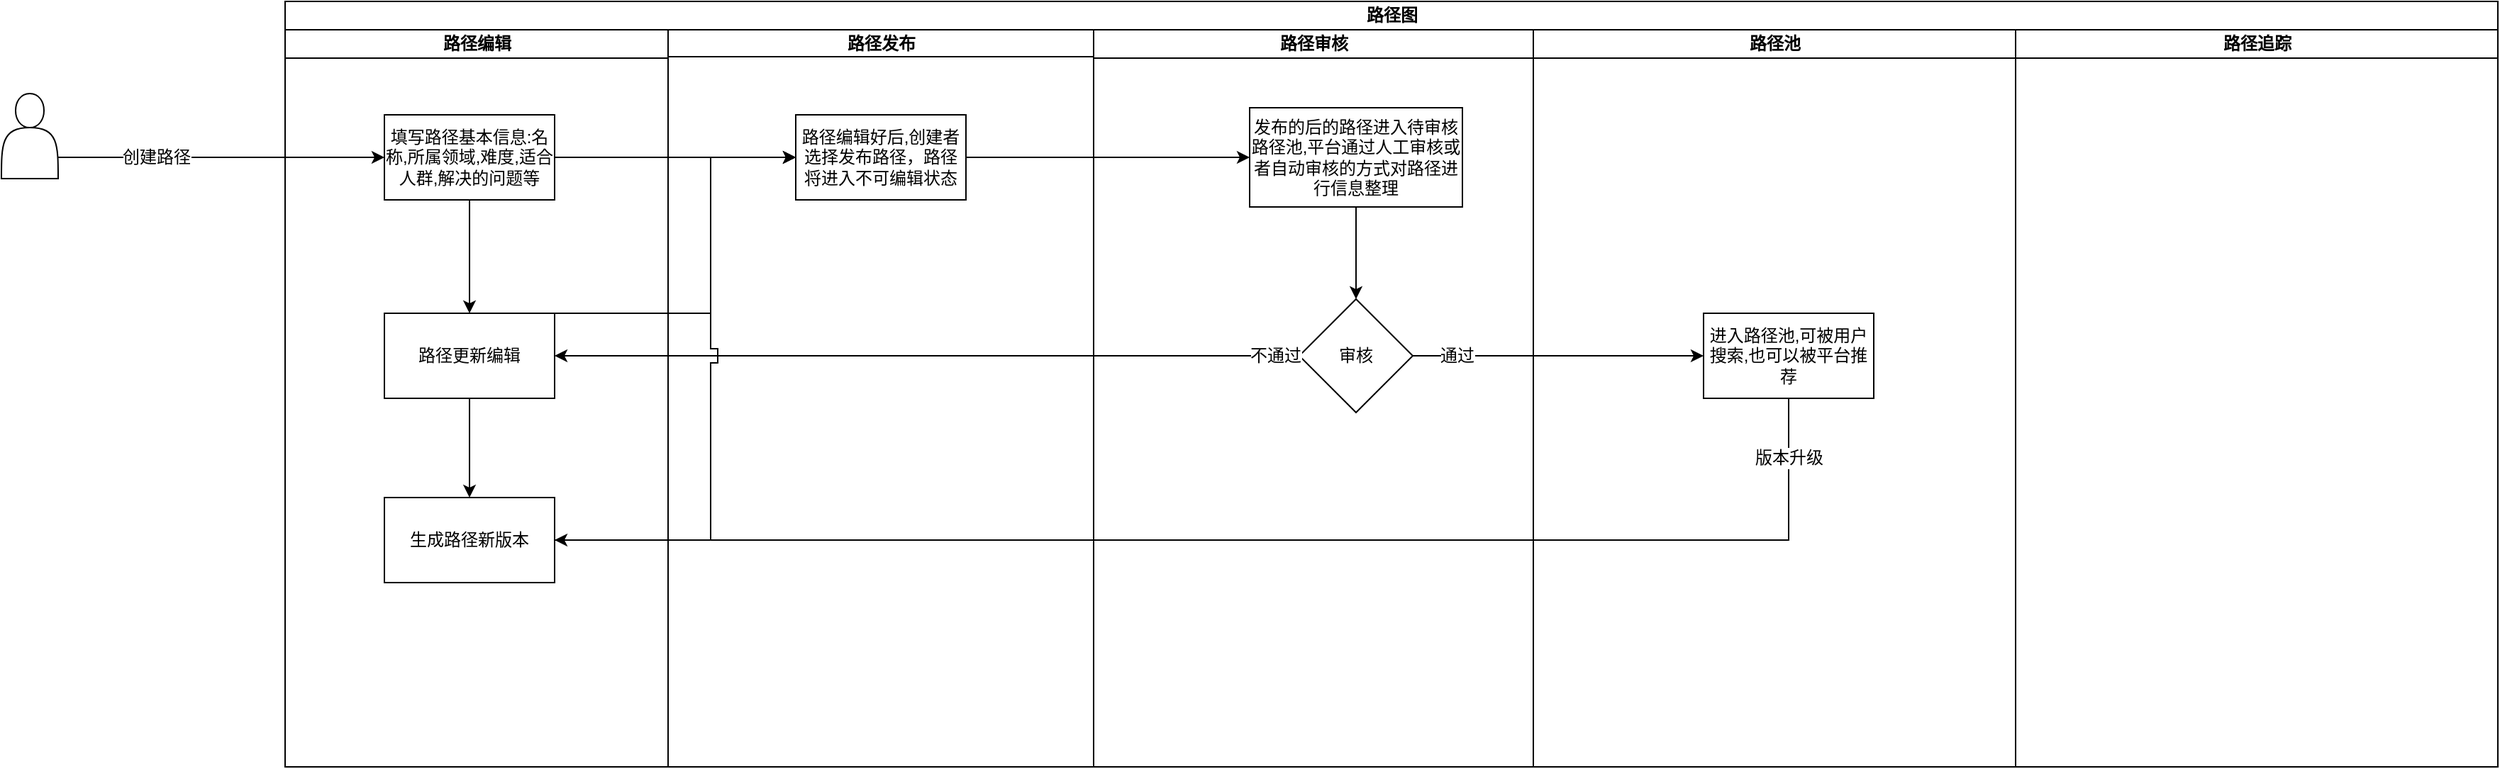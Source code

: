 <mxfile version="10.7.5" type="github"><diagram id="Y3d2bjQpXsiZd7e_Vbnl" name="业务流程图"><mxGraphModel dx="760" dy="548" grid="1" gridSize="10" guides="1" tooltips="1" connect="1" arrows="1" fold="1" page="1" pageScale="1" pageWidth="827" pageHeight="1169" math="0" shadow="0"><root><mxCell id="0"/><mxCell id="1" parent="0"/><mxCell id="p8LNPZyDQQoHtBE9kwxr-2" value="路径图" style="swimlane;html=1;childLayout=stackLayout;resizeParent=1;resizeParentMax=0;startSize=20;horizontal=1;verticalAlign=middle;" vertex="1" parent="1"><mxGeometry x="320" y="60" width="1560" height="540" as="geometry"/></mxCell><mxCell id="p8LNPZyDQQoHtBE9kwxr-4" value="路径编辑" style="swimlane;html=1;startSize=20;" vertex="1" parent="p8LNPZyDQQoHtBE9kwxr-2"><mxGeometry y="20" width="270" height="520" as="geometry"/></mxCell><mxCell id="p8LNPZyDQQoHtBE9kwxr-42" style="edgeStyle=orthogonalEdgeStyle;rounded=0;jumpStyle=sharp;jumpSize=10;orthogonalLoop=1;jettySize=auto;html=1;exitX=0.5;exitY=1;exitDx=0;exitDy=0;startSize=20;" edge="1" parent="p8LNPZyDQQoHtBE9kwxr-4" source="p8LNPZyDQQoHtBE9kwxr-25" target="p8LNPZyDQQoHtBE9kwxr-40"><mxGeometry relative="1" as="geometry"/></mxCell><mxCell id="p8LNPZyDQQoHtBE9kwxr-25" value="填写路径基本信息:名称,所属领域,难度,适合人群,解决的问题等" style="rounded=0;whiteSpace=wrap;html=1;shadow=0;startSize=20;" vertex="1" parent="p8LNPZyDQQoHtBE9kwxr-4"><mxGeometry x="70" y="60" width="120" height="60" as="geometry"/></mxCell><mxCell id="p8LNPZyDQQoHtBE9kwxr-44" style="edgeStyle=orthogonalEdgeStyle;rounded=0;jumpStyle=sharp;jumpSize=10;orthogonalLoop=1;jettySize=auto;html=1;exitX=0.5;exitY=1;exitDx=0;exitDy=0;startSize=20;" edge="1" parent="p8LNPZyDQQoHtBE9kwxr-4" source="p8LNPZyDQQoHtBE9kwxr-40" target="p8LNPZyDQQoHtBE9kwxr-43"><mxGeometry relative="1" as="geometry"/></mxCell><mxCell id="p8LNPZyDQQoHtBE9kwxr-40" value="路径更新编辑" style="rounded=0;whiteSpace=wrap;html=1;shadow=0;startSize=20;" vertex="1" parent="p8LNPZyDQQoHtBE9kwxr-4"><mxGeometry x="70" y="200" width="120" height="60" as="geometry"/></mxCell><mxCell id="p8LNPZyDQQoHtBE9kwxr-43" value="生成路径新版本" style="rounded=0;whiteSpace=wrap;html=1;shadow=0;startSize=20;" vertex="1" parent="p8LNPZyDQQoHtBE9kwxr-4"><mxGeometry x="70" y="330" width="120" height="60" as="geometry"/></mxCell><mxCell id="p8LNPZyDQQoHtBE9kwxr-5" value="路径发布" style="swimlane;html=1;startSize=19;" vertex="1" parent="p8LNPZyDQQoHtBE9kwxr-2"><mxGeometry x="270" y="20" width="300" height="520" as="geometry"/></mxCell><mxCell id="p8LNPZyDQQoHtBE9kwxr-28" value="路径编辑好后,创建者选择发布路径，路径将进入不可编辑状态" style="rounded=0;whiteSpace=wrap;html=1;shadow=0;startSize=20;" vertex="1" parent="p8LNPZyDQQoHtBE9kwxr-5"><mxGeometry x="90" y="60" width="120" height="60" as="geometry"/></mxCell><mxCell id="p8LNPZyDQQoHtBE9kwxr-21" value="路径审核" style="swimlane;html=1;startSize=20;" vertex="1" parent="p8LNPZyDQQoHtBE9kwxr-2"><mxGeometry x="570" y="20" width="310" height="520" as="geometry"/></mxCell><mxCell id="p8LNPZyDQQoHtBE9kwxr-33" style="edgeStyle=orthogonalEdgeStyle;rounded=0;orthogonalLoop=1;jettySize=auto;html=1;exitX=0.5;exitY=1;exitDx=0;exitDy=0;entryX=0.5;entryY=0;entryDx=0;entryDy=0;startSize=20;" edge="1" parent="p8LNPZyDQQoHtBE9kwxr-21" source="p8LNPZyDQQoHtBE9kwxr-30" target="p8LNPZyDQQoHtBE9kwxr-32"><mxGeometry relative="1" as="geometry"/></mxCell><mxCell id="p8LNPZyDQQoHtBE9kwxr-30" value="发布的后的路径进入待审核路径池,平台通过人工审核或者自动审核的方式对路径进行信息整理" style="rounded=0;whiteSpace=wrap;html=1;shadow=0;startSize=20;" vertex="1" parent="p8LNPZyDQQoHtBE9kwxr-21"><mxGeometry x="110" y="55" width="150" height="70" as="geometry"/></mxCell><mxCell id="p8LNPZyDQQoHtBE9kwxr-32" value="审核" style="rhombus;whiteSpace=wrap;html=1;rounded=0;shadow=0;startSize=20;" vertex="1" parent="p8LNPZyDQQoHtBE9kwxr-21"><mxGeometry x="145" y="190" width="80" height="80" as="geometry"/></mxCell><mxCell id="p8LNPZyDQQoHtBE9kwxr-29" style="edgeStyle=orthogonalEdgeStyle;rounded=0;orthogonalLoop=1;jettySize=auto;html=1;exitX=1;exitY=0.5;exitDx=0;exitDy=0;entryX=0;entryY=0.5;entryDx=0;entryDy=0;startSize=20;" edge="1" parent="p8LNPZyDQQoHtBE9kwxr-2" source="p8LNPZyDQQoHtBE9kwxr-25" target="p8LNPZyDQQoHtBE9kwxr-28"><mxGeometry relative="1" as="geometry"/></mxCell><mxCell id="p8LNPZyDQQoHtBE9kwxr-31" style="edgeStyle=orthogonalEdgeStyle;rounded=0;orthogonalLoop=1;jettySize=auto;html=1;exitX=1;exitY=0.5;exitDx=0;exitDy=0;startSize=20;" edge="1" parent="p8LNPZyDQQoHtBE9kwxr-2" source="p8LNPZyDQQoHtBE9kwxr-28" target="p8LNPZyDQQoHtBE9kwxr-30"><mxGeometry relative="1" as="geometry"/></mxCell><mxCell id="p8LNPZyDQQoHtBE9kwxr-35" style="edgeStyle=orthogonalEdgeStyle;rounded=0;jumpStyle=sharp;orthogonalLoop=1;jettySize=auto;html=1;exitX=0;exitY=0.5;exitDx=0;exitDy=0;startSize=20;jumpSize=10;entryX=1;entryY=0.5;entryDx=0;entryDy=0;" edge="1" parent="p8LNPZyDQQoHtBE9kwxr-2" source="p8LNPZyDQQoHtBE9kwxr-32" target="p8LNPZyDQQoHtBE9kwxr-40"><mxGeometry relative="1" as="geometry"/></mxCell><mxCell id="p8LNPZyDQQoHtBE9kwxr-36" value="不通过" style="text;html=1;resizable=0;points=[];align=center;verticalAlign=middle;labelBackgroundColor=#ffffff;" vertex="1" connectable="0" parent="p8LNPZyDQQoHtBE9kwxr-35"><mxGeometry x="-0.934" relative="1" as="geometry"><mxPoint as="offset"/></mxGeometry></mxCell><mxCell id="p8LNPZyDQQoHtBE9kwxr-22" value="路径池" style="swimlane;html=1;startSize=20;" vertex="1" parent="p8LNPZyDQQoHtBE9kwxr-2"><mxGeometry x="880" y="20" width="340" height="520" as="geometry"/></mxCell><mxCell id="p8LNPZyDQQoHtBE9kwxr-38" value="进入路径池,可被用户搜索,也可以被平台推荐" style="rounded=0;whiteSpace=wrap;html=1;shadow=0;startSize=20;" vertex="1" parent="p8LNPZyDQQoHtBE9kwxr-22"><mxGeometry x="120" y="200" width="120" height="60" as="geometry"/></mxCell><mxCell id="p8LNPZyDQQoHtBE9kwxr-37" value="路径追踪&lt;br&gt;" style="swimlane;html=1;startSize=20;" vertex="1" parent="p8LNPZyDQQoHtBE9kwxr-2"><mxGeometry x="1220" y="20" width="340" height="520" as="geometry"/></mxCell><mxCell id="p8LNPZyDQQoHtBE9kwxr-39" style="edgeStyle=orthogonalEdgeStyle;rounded=0;jumpStyle=sharp;jumpSize=10;orthogonalLoop=1;jettySize=auto;html=1;exitX=1;exitY=0.5;exitDx=0;exitDy=0;entryX=0;entryY=0.5;entryDx=0;entryDy=0;startSize=20;" edge="1" parent="p8LNPZyDQQoHtBE9kwxr-2" source="p8LNPZyDQQoHtBE9kwxr-32" target="p8LNPZyDQQoHtBE9kwxr-38"><mxGeometry relative="1" as="geometry"/></mxCell><mxCell id="p8LNPZyDQQoHtBE9kwxr-47" value="通过" style="text;html=1;resizable=0;points=[];align=center;verticalAlign=middle;labelBackgroundColor=#ffffff;" vertex="1" connectable="0" parent="p8LNPZyDQQoHtBE9kwxr-39"><mxGeometry x="-0.698" relative="1" as="geometry"><mxPoint as="offset"/></mxGeometry></mxCell><mxCell id="p8LNPZyDQQoHtBE9kwxr-41" style="edgeStyle=orthogonalEdgeStyle;rounded=0;jumpStyle=sharp;jumpSize=10;orthogonalLoop=1;jettySize=auto;html=1;exitX=0.5;exitY=0;exitDx=0;exitDy=0;entryX=0;entryY=0.5;entryDx=0;entryDy=0;startSize=20;" edge="1" parent="p8LNPZyDQQoHtBE9kwxr-2" source="p8LNPZyDQQoHtBE9kwxr-40" target="p8LNPZyDQQoHtBE9kwxr-28"><mxGeometry relative="1" as="geometry"><Array as="points"><mxPoint x="300" y="220"/><mxPoint x="300" y="110"/></Array></mxGeometry></mxCell><mxCell id="p8LNPZyDQQoHtBE9kwxr-45" style="edgeStyle=orthogonalEdgeStyle;rounded=0;jumpStyle=sharp;jumpSize=10;orthogonalLoop=1;jettySize=auto;html=1;exitX=1;exitY=0.5;exitDx=0;exitDy=0;entryX=0;entryY=0.5;entryDx=0;entryDy=0;startSize=20;" edge="1" parent="p8LNPZyDQQoHtBE9kwxr-2" source="p8LNPZyDQQoHtBE9kwxr-43" target="p8LNPZyDQQoHtBE9kwxr-28"><mxGeometry relative="1" as="geometry"><Array as="points"><mxPoint x="300" y="380"/><mxPoint x="300" y="110"/></Array></mxGeometry></mxCell><mxCell id="p8LNPZyDQQoHtBE9kwxr-48" style="edgeStyle=orthogonalEdgeStyle;rounded=0;jumpStyle=sharp;jumpSize=10;orthogonalLoop=1;jettySize=auto;html=1;exitX=0.5;exitY=1;exitDx=0;exitDy=0;entryX=1;entryY=0.5;entryDx=0;entryDy=0;startSize=20;" edge="1" parent="p8LNPZyDQQoHtBE9kwxr-2" source="p8LNPZyDQQoHtBE9kwxr-38" target="p8LNPZyDQQoHtBE9kwxr-43"><mxGeometry relative="1" as="geometry"/></mxCell><mxCell id="p8LNPZyDQQoHtBE9kwxr-49" value="版本升级" style="text;html=1;resizable=0;points=[];align=center;verticalAlign=middle;labelBackgroundColor=#ffffff;" vertex="1" connectable="0" parent="p8LNPZyDQQoHtBE9kwxr-48"><mxGeometry x="-0.913" relative="1" as="geometry"><mxPoint as="offset"/></mxGeometry></mxCell><mxCell id="p8LNPZyDQQoHtBE9kwxr-26" style="edgeStyle=orthogonalEdgeStyle;rounded=0;orthogonalLoop=1;jettySize=auto;html=1;exitX=1;exitY=0.75;exitDx=0;exitDy=0;startSize=20;" edge="1" parent="1" source="p8LNPZyDQQoHtBE9kwxr-23" target="p8LNPZyDQQoHtBE9kwxr-25"><mxGeometry relative="1" as="geometry"/></mxCell><mxCell id="p8LNPZyDQQoHtBE9kwxr-27" value="创建路径" style="text;html=1;resizable=0;points=[];align=center;verticalAlign=middle;labelBackgroundColor=#ffffff;" vertex="1" connectable="0" parent="p8LNPZyDQQoHtBE9kwxr-26"><mxGeometry x="-0.4" relative="1" as="geometry"><mxPoint as="offset"/></mxGeometry></mxCell><mxCell id="p8LNPZyDQQoHtBE9kwxr-23" value="" style="shape=actor;whiteSpace=wrap;html=1;rounded=0;shadow=0;startSize=20;" vertex="1" parent="1"><mxGeometry x="120" y="125" width="40" height="60" as="geometry"/></mxCell></root></mxGraphModel></diagram></mxfile>